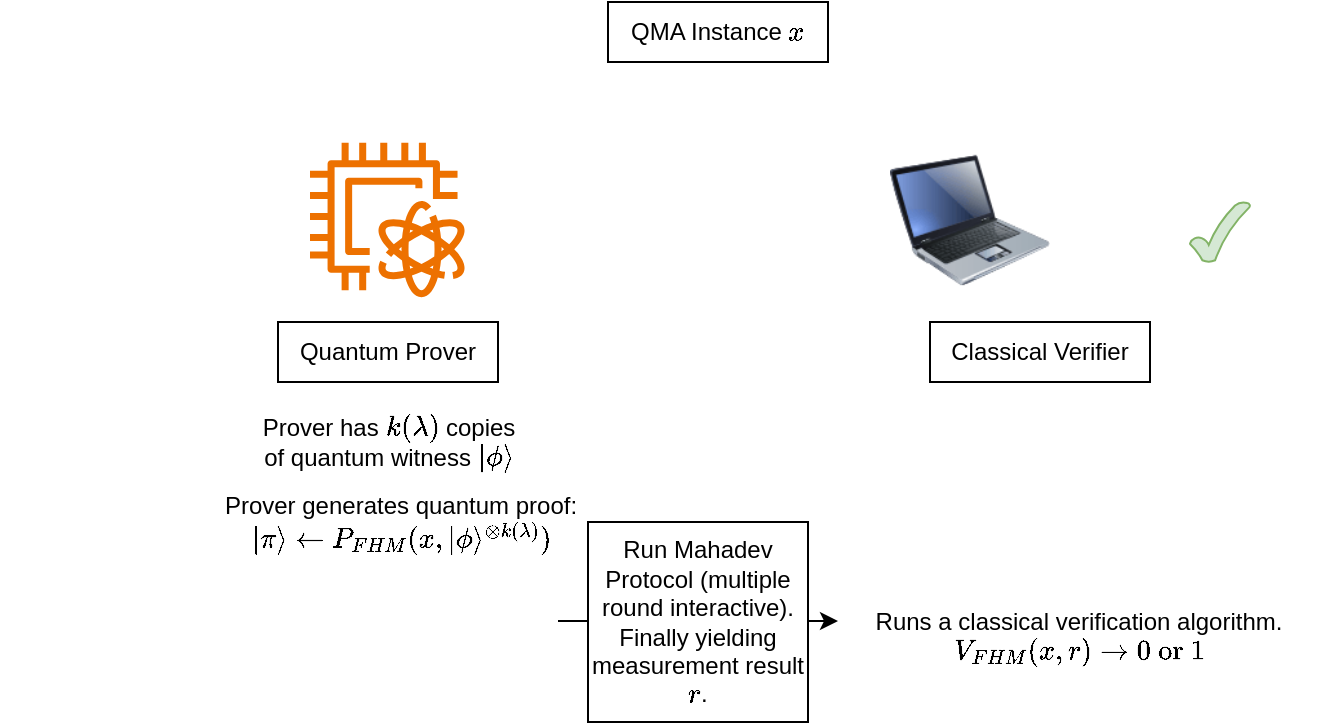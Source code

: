 <mxfile version="22.1.8" type="github">
  <diagram name="Page-1" id="2PzVHm935-F8sm-vkf7s">
    <mxGraphModel dx="794" dy="521" grid="1" gridSize="10" guides="1" tooltips="1" connect="1" arrows="1" fold="1" page="1" pageScale="1" pageWidth="850" pageHeight="1100" math="1" shadow="0">
      <root>
        <mxCell id="0" />
        <mxCell id="1" parent="0" />
        <mxCell id="I7DcOP0Wyt4WZ2mkFwfi-24" value="" style="shape=image;verticalLabelPosition=bottom;labelBackgroundColor=default;verticalAlign=top;aspect=fixed;imageAspect=0;image=https://i.etsystatic.com/19934258/r/il/329e2e/1883115379/il_570xN.1883115379_aqot.jpg;" vertex="1" parent="1">
          <mxGeometry x="540" y="210" width="80" height="80" as="geometry" />
        </mxCell>
        <mxCell id="I7DcOP0Wyt4WZ2mkFwfi-12" value="Classical Verifier" style="rounded=0;whiteSpace=wrap;html=1;" vertex="1" parent="1">
          <mxGeometry x="490" y="310" width="110" height="30" as="geometry" />
        </mxCell>
        <mxCell id="I7DcOP0Wyt4WZ2mkFwfi-13" value="" style="image;html=1;image=img/lib/clip_art/computers/Laptop_128x128.png" vertex="1" parent="1">
          <mxGeometry x="470" y="219" width="80" height="80" as="geometry" />
        </mxCell>
        <mxCell id="I7DcOP0Wyt4WZ2mkFwfi-14" value="" style="sketch=0;outlineConnect=0;fontColor=#232F3E;gradientColor=none;fillColor=#ED7100;strokeColor=none;dashed=0;verticalLabelPosition=bottom;verticalAlign=top;align=center;html=1;fontSize=12;fontStyle=0;aspect=fixed;pointerEvents=1;shape=mxgraph.aws4.braket_qpu;" vertex="1" parent="1">
          <mxGeometry x="180" y="220" width="78" height="78" as="geometry" />
        </mxCell>
        <mxCell id="I7DcOP0Wyt4WZ2mkFwfi-15" value="Quantum Prover" style="rounded=0;whiteSpace=wrap;html=1;" vertex="1" parent="1">
          <mxGeometry x="164" y="310" width="110" height="30" as="geometry" />
        </mxCell>
        <mxCell id="I7DcOP0Wyt4WZ2mkFwfi-16" value="" style="endArrow=classic;html=1;rounded=0;" edge="1" parent="1">
          <mxGeometry width="50" height="50" relative="1" as="geometry">
            <mxPoint x="304" y="459.5" as="sourcePoint" />
            <mxPoint x="444" y="459.5" as="targetPoint" />
          </mxGeometry>
        </mxCell>
        <mxCell id="I7DcOP0Wyt4WZ2mkFwfi-17" value="QMA Instance \( x \)" style="rounded=0;whiteSpace=wrap;html=1;" vertex="1" parent="1">
          <mxGeometry x="329" y="150" width="110" height="30" as="geometry" />
        </mxCell>
        <mxCell id="I7DcOP0Wyt4WZ2mkFwfi-20" value="Prover has \( k(\lambda) \) copies&lt;br&gt;of quantum witness&amp;nbsp;\(|\phi \rangle \)" style="text;html=1;align=center;verticalAlign=middle;resizable=0;points=[];autosize=1;strokeColor=none;fillColor=none;" vertex="1" parent="1">
          <mxGeometry x="114" y="350" width="210" height="40" as="geometry" />
        </mxCell>
        <mxCell id="I7DcOP0Wyt4WZ2mkFwfi-21" value="Prover generates quantum proof:&lt;br&gt;\( |\pi\rangle \leftarrow P_{FHM}(x, |\phi\rangle^{\otimes k(\lambda)}) \)" style="text;html=1;align=center;verticalAlign=middle;resizable=0;points=[];autosize=1;strokeColor=none;fillColor=none;" vertex="1" parent="1">
          <mxGeometry x="25" y="390" width="400" height="40" as="geometry" />
        </mxCell>
        <mxCell id="I7DcOP0Wyt4WZ2mkFwfi-22" value="\( |\pi \rangle\)" style="text;html=1;align=center;verticalAlign=middle;resizable=0;points=[];autosize=1;strokeColor=none;fillColor=none;" vertex="1" parent="1">
          <mxGeometry x="329" y="410" width="100" height="30" as="geometry" />
        </mxCell>
        <mxCell id="I7DcOP0Wyt4WZ2mkFwfi-23" value="&lt;br&gt;Runs a classical verification algorithm.&lt;br&gt;\( V_{FHM}(x, r) \rightarrow 0 \text{ or } 1\)" style="text;html=1;align=center;verticalAlign=middle;resizable=0;points=[];autosize=1;strokeColor=none;fillColor=none;" vertex="1" parent="1">
          <mxGeometry x="439" y="430" width="250" height="60" as="geometry" />
        </mxCell>
        <mxCell id="I7DcOP0Wyt4WZ2mkFwfi-25" value="Run Mahadev Protocol (multiple round interactive). Finally yielding measurement result \( r \)." style="rounded=0;whiteSpace=wrap;html=1;" vertex="1" parent="1">
          <mxGeometry x="319" y="410" width="110" height="100" as="geometry" />
        </mxCell>
        <mxCell id="I7DcOP0Wyt4WZ2mkFwfi-26" value="" style="verticalLabelPosition=bottom;verticalAlign=top;html=1;shape=mxgraph.basic.tick;fillColor=#d5e8d4;strokeColor=#82b366;" vertex="1" parent="1">
          <mxGeometry x="620" y="250" width="30" height="30" as="geometry" />
        </mxCell>
      </root>
    </mxGraphModel>
  </diagram>
</mxfile>
